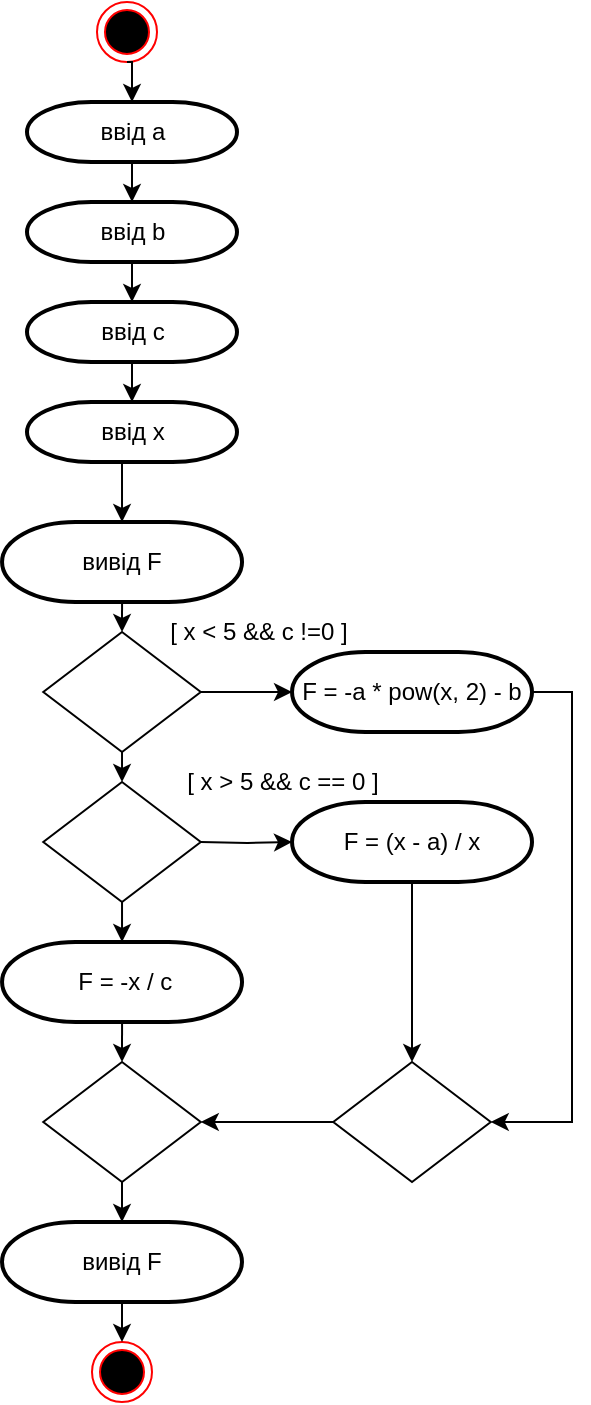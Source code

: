 <mxfile version="24.7.5">
  <diagram id="C5RBs43oDa-KdzZeNtuy" name="Page-1">
    <mxGraphModel dx="1720" dy="2008" grid="1" gridSize="10" guides="1" tooltips="1" connect="1" arrows="1" fold="1" page="1" pageScale="1" pageWidth="827" pageHeight="1169" math="0" shadow="0">
      <root>
        <mxCell id="WIyWlLk6GJQsqaUBKTNV-0" />
        <mxCell id="WIyWlLk6GJQsqaUBKTNV-1" parent="WIyWlLk6GJQsqaUBKTNV-0" />
        <mxCell id="gOm9M10wizrIDPV8sYjz-29" style="edgeStyle=orthogonalEdgeStyle;rounded=0;orthogonalLoop=1;jettySize=auto;html=1;exitX=0.5;exitY=1;exitDx=0;exitDy=0;" parent="WIyWlLk6GJQsqaUBKTNV-1" edge="1">
          <mxGeometry relative="1" as="geometry">
            <mxPoint x="562.51" y="45" as="sourcePoint" />
            <mxPoint x="562.51" y="45" as="targetPoint" />
          </mxGeometry>
        </mxCell>
        <mxCell id="gOm9M10wizrIDPV8sYjz-37" style="edgeStyle=orthogonalEdgeStyle;rounded=0;orthogonalLoop=1;jettySize=auto;html=1;exitX=0.5;exitY=1;exitDx=0;exitDy=0;" parent="WIyWlLk6GJQsqaUBKTNV-1" edge="1">
          <mxGeometry relative="1" as="geometry">
            <mxPoint x="562.51" y="45" as="sourcePoint" />
            <mxPoint x="562.51" y="45" as="targetPoint" />
          </mxGeometry>
        </mxCell>
        <mxCell id="gOm9M10wizrIDPV8sYjz-42" style="edgeStyle=orthogonalEdgeStyle;rounded=0;orthogonalLoop=1;jettySize=auto;html=1;exitX=0.5;exitY=1;exitDx=0;exitDy=0;" parent="WIyWlLk6GJQsqaUBKTNV-1" edge="1">
          <mxGeometry relative="1" as="geometry">
            <mxPoint x="482.51" y="160" as="sourcePoint" />
            <mxPoint x="482.51" y="160" as="targetPoint" />
          </mxGeometry>
        </mxCell>
        <mxCell id="gOm9M10wizrIDPV8sYjz-47" style="edgeStyle=orthogonalEdgeStyle;rounded=0;orthogonalLoop=1;jettySize=auto;html=1;exitX=0.5;exitY=1;exitDx=0;exitDy=0;" parent="WIyWlLk6GJQsqaUBKTNV-1" edge="1">
          <mxGeometry relative="1" as="geometry">
            <mxPoint x="482.01" y="160" as="sourcePoint" />
            <mxPoint x="482.01" y="160" as="targetPoint" />
          </mxGeometry>
        </mxCell>
        <mxCell id="gOm9M10wizrIDPV8sYjz-49" style="edgeStyle=orthogonalEdgeStyle;rounded=0;orthogonalLoop=1;jettySize=auto;html=1;exitX=0.5;exitY=1;exitDx=0;exitDy=0;" parent="WIyWlLk6GJQsqaUBKTNV-1" edge="1">
          <mxGeometry relative="1" as="geometry">
            <mxPoint x="482.01" y="160" as="sourcePoint" />
            <mxPoint x="482.01" y="160" as="targetPoint" />
          </mxGeometry>
        </mxCell>
        <mxCell id="gOm9M10wizrIDPV8sYjz-68" style="edgeStyle=orthogonalEdgeStyle;rounded=0;orthogonalLoop=1;jettySize=auto;html=1;exitX=0.5;exitY=1;exitDx=0;exitDy=0;" parent="WIyWlLk6GJQsqaUBKTNV-1" edge="1">
          <mxGeometry relative="1" as="geometry">
            <mxPoint x="562.51" y="352" as="sourcePoint" />
            <mxPoint x="562.51" y="352" as="targetPoint" />
          </mxGeometry>
        </mxCell>
        <mxCell id="gOm9M10wizrIDPV8sYjz-85" style="edgeStyle=orthogonalEdgeStyle;rounded=0;orthogonalLoop=1;jettySize=auto;html=1;exitX=0.5;exitY=1;exitDx=0;exitDy=0;" parent="WIyWlLk6GJQsqaUBKTNV-1" edge="1">
          <mxGeometry relative="1" as="geometry">
            <mxPoint x="432.51" y="435" as="sourcePoint" />
            <mxPoint x="432.51" y="435" as="targetPoint" />
          </mxGeometry>
        </mxCell>
        <mxCell id="gOm9M10wizrIDPV8sYjz-87" style="edgeStyle=orthogonalEdgeStyle;rounded=0;orthogonalLoop=1;jettySize=auto;html=1;exitX=0.5;exitY=1;exitDx=0;exitDy=0;" parent="WIyWlLk6GJQsqaUBKTNV-1" edge="1">
          <mxGeometry relative="1" as="geometry">
            <mxPoint x="432.51" y="435" as="sourcePoint" />
            <mxPoint x="432.51" y="435" as="targetPoint" />
          </mxGeometry>
        </mxCell>
        <mxCell id="V958gM-r8nCfdOlmP6lS-29" value="" style="ellipse;html=1;shape=endState;fillColor=#000000;strokeColor=#ff0000;" vertex="1" parent="WIyWlLk6GJQsqaUBKTNV-1">
          <mxGeometry x="367.5" y="-230" width="30" height="30" as="geometry" />
        </mxCell>
        <mxCell id="V958gM-r8nCfdOlmP6lS-30" value="" style="ellipse;html=1;shape=endState;fillColor=#000000;strokeColor=#ff0000;" vertex="1" parent="WIyWlLk6GJQsqaUBKTNV-1">
          <mxGeometry x="365" y="440" width="30" height="30" as="geometry" />
        </mxCell>
        <mxCell id="V958gM-r8nCfdOlmP6lS-47" style="edgeStyle=orthogonalEdgeStyle;rounded=0;orthogonalLoop=1;jettySize=auto;html=1;exitX=0.5;exitY=1;exitDx=0;exitDy=0;exitPerimeter=0;entryX=0.5;entryY=0;entryDx=0;entryDy=0;entryPerimeter=0;" edge="1" parent="WIyWlLk6GJQsqaUBKTNV-1" source="V958gM-r8nCfdOlmP6lS-37" target="V958gM-r8nCfdOlmP6lS-74">
          <mxGeometry relative="1" as="geometry">
            <mxPoint x="385.005" y="25" as="targetPoint" />
          </mxGeometry>
        </mxCell>
        <mxCell id="V958gM-r8nCfdOlmP6lS-37" value="ввід x" style="strokeWidth=2;html=1;shape=mxgraph.flowchart.terminator;whiteSpace=wrap;" vertex="1" parent="WIyWlLk6GJQsqaUBKTNV-1">
          <mxGeometry x="332.5" y="-30" width="105" height="30" as="geometry" />
        </mxCell>
        <mxCell id="V958gM-r8nCfdOlmP6lS-38" value="ввід b" style="strokeWidth=2;html=1;shape=mxgraph.flowchart.terminator;whiteSpace=wrap;" vertex="1" parent="WIyWlLk6GJQsqaUBKTNV-1">
          <mxGeometry x="332.5" y="-130" width="105" height="30" as="geometry" />
        </mxCell>
        <mxCell id="V958gM-r8nCfdOlmP6lS-39" value="ввід c" style="strokeWidth=2;html=1;shape=mxgraph.flowchart.terminator;whiteSpace=wrap;" vertex="1" parent="WIyWlLk6GJQsqaUBKTNV-1">
          <mxGeometry x="332.5" y="-80" width="105" height="30" as="geometry" />
        </mxCell>
        <mxCell id="V958gM-r8nCfdOlmP6lS-40" value="ввід a" style="strokeWidth=2;html=1;shape=mxgraph.flowchart.terminator;whiteSpace=wrap;" vertex="1" parent="WIyWlLk6GJQsqaUBKTNV-1">
          <mxGeometry x="332.5" y="-180" width="105" height="30" as="geometry" />
        </mxCell>
        <mxCell id="V958gM-r8nCfdOlmP6lS-42" style="edgeStyle=orthogonalEdgeStyle;rounded=0;orthogonalLoop=1;jettySize=auto;html=1;exitX=0.5;exitY=1;exitDx=0;exitDy=0;entryX=0.5;entryY=0;entryDx=0;entryDy=0;entryPerimeter=0;" edge="1" parent="WIyWlLk6GJQsqaUBKTNV-1" source="V958gM-r8nCfdOlmP6lS-29" target="V958gM-r8nCfdOlmP6lS-40">
          <mxGeometry relative="1" as="geometry" />
        </mxCell>
        <mxCell id="V958gM-r8nCfdOlmP6lS-43" style="edgeStyle=orthogonalEdgeStyle;rounded=0;orthogonalLoop=1;jettySize=auto;html=1;exitX=0.5;exitY=1;exitDx=0;exitDy=0;exitPerimeter=0;entryX=0.5;entryY=0;entryDx=0;entryDy=0;entryPerimeter=0;" edge="1" parent="WIyWlLk6GJQsqaUBKTNV-1" source="V958gM-r8nCfdOlmP6lS-40" target="V958gM-r8nCfdOlmP6lS-38">
          <mxGeometry relative="1" as="geometry" />
        </mxCell>
        <mxCell id="V958gM-r8nCfdOlmP6lS-44" style="edgeStyle=orthogonalEdgeStyle;rounded=0;orthogonalLoop=1;jettySize=auto;html=1;exitX=0.5;exitY=1;exitDx=0;exitDy=0;exitPerimeter=0;entryX=0.5;entryY=0;entryDx=0;entryDy=0;entryPerimeter=0;" edge="1" parent="WIyWlLk6GJQsqaUBKTNV-1" source="V958gM-r8nCfdOlmP6lS-38" target="V958gM-r8nCfdOlmP6lS-39">
          <mxGeometry relative="1" as="geometry" />
        </mxCell>
        <mxCell id="V958gM-r8nCfdOlmP6lS-45" style="edgeStyle=orthogonalEdgeStyle;rounded=0;orthogonalLoop=1;jettySize=auto;html=1;exitX=0.5;exitY=1;exitDx=0;exitDy=0;exitPerimeter=0;entryX=0.5;entryY=0;entryDx=0;entryDy=0;entryPerimeter=0;" edge="1" parent="WIyWlLk6GJQsqaUBKTNV-1" source="V958gM-r8nCfdOlmP6lS-39" target="V958gM-r8nCfdOlmP6lS-37">
          <mxGeometry relative="1" as="geometry" />
        </mxCell>
        <mxCell id="V958gM-r8nCfdOlmP6lS-89" style="edgeStyle=orthogonalEdgeStyle;rounded=0;orthogonalLoop=1;jettySize=auto;html=1;exitX=0.5;exitY=1;exitDx=0;exitDy=0;exitPerimeter=0;entryX=0.5;entryY=0;entryDx=0;entryDy=0;" edge="1" parent="WIyWlLk6GJQsqaUBKTNV-1" source="V958gM-r8nCfdOlmP6lS-74" target="V958gM-r8nCfdOlmP6lS-78">
          <mxGeometry relative="1" as="geometry" />
        </mxCell>
        <mxCell id="V958gM-r8nCfdOlmP6lS-74" value="вивід F" style="strokeWidth=2;html=1;shape=mxgraph.flowchart.terminator;whiteSpace=wrap;" vertex="1" parent="WIyWlLk6GJQsqaUBKTNV-1">
          <mxGeometry x="320.02" y="30" width="120" height="40" as="geometry" />
        </mxCell>
        <mxCell id="V958gM-r8nCfdOlmP6lS-77" style="edgeStyle=orthogonalEdgeStyle;rounded=0;orthogonalLoop=1;jettySize=auto;html=1;exitX=0.5;exitY=1;exitDx=0;exitDy=0;entryX=0.5;entryY=0;entryDx=0;entryDy=0;" edge="1" parent="WIyWlLk6GJQsqaUBKTNV-1" source="V958gM-r8nCfdOlmP6lS-78" target="V958gM-r8nCfdOlmP6lS-84">
          <mxGeometry relative="1" as="geometry" />
        </mxCell>
        <mxCell id="V958gM-r8nCfdOlmP6lS-78" value="" style="rhombus;whiteSpace=wrap;html=1;" vertex="1" parent="WIyWlLk6GJQsqaUBKTNV-1">
          <mxGeometry x="340.64" y="85" width="78.75" height="60" as="geometry" />
        </mxCell>
        <mxCell id="V958gM-r8nCfdOlmP6lS-79" value="[ x &amp;lt; 5 &amp;amp;&amp;amp; c !=0 ]" style="text;html=1;align=center;verticalAlign=middle;resizable=0;points=[];autosize=1;strokeColor=none;fillColor=none;" vertex="1" parent="WIyWlLk6GJQsqaUBKTNV-1">
          <mxGeometry x="392.51" y="70" width="110" height="30" as="geometry" />
        </mxCell>
        <mxCell id="V958gM-r8nCfdOlmP6lS-94" style="edgeStyle=orthogonalEdgeStyle;rounded=0;orthogonalLoop=1;jettySize=auto;html=1;exitX=1;exitY=0.5;exitDx=0;exitDy=0;exitPerimeter=0;entryX=1;entryY=0.5;entryDx=0;entryDy=0;" edge="1" parent="WIyWlLk6GJQsqaUBKTNV-1" source="V958gM-r8nCfdOlmP6lS-81" target="V958gM-r8nCfdOlmP6lS-92">
          <mxGeometry relative="1" as="geometry" />
        </mxCell>
        <mxCell id="V958gM-r8nCfdOlmP6lS-81" value="F = -a * pow(x, 2) - b" style="strokeWidth=2;html=1;shape=mxgraph.flowchart.terminator;whiteSpace=wrap;" vertex="1" parent="WIyWlLk6GJQsqaUBKTNV-1">
          <mxGeometry x="465.01" y="95" width="120" height="40" as="geometry" />
        </mxCell>
        <mxCell id="V958gM-r8nCfdOlmP6lS-82" style="edgeStyle=orthogonalEdgeStyle;rounded=0;orthogonalLoop=1;jettySize=auto;html=1;exitX=1;exitY=0.5;exitDx=0;exitDy=0;entryX=0;entryY=0.5;entryDx=0;entryDy=0;entryPerimeter=0;" edge="1" parent="WIyWlLk6GJQsqaUBKTNV-1" source="V958gM-r8nCfdOlmP6lS-78" target="V958gM-r8nCfdOlmP6lS-81">
          <mxGeometry relative="1" as="geometry" />
        </mxCell>
        <mxCell id="V958gM-r8nCfdOlmP6lS-84" value="" style="rhombus;whiteSpace=wrap;html=1;" vertex="1" parent="WIyWlLk6GJQsqaUBKTNV-1">
          <mxGeometry x="340.64" y="160" width="78.75" height="60" as="geometry" />
        </mxCell>
        <mxCell id="V958gM-r8nCfdOlmP6lS-95" style="edgeStyle=orthogonalEdgeStyle;rounded=0;orthogonalLoop=1;jettySize=auto;html=1;exitX=0.5;exitY=1;exitDx=0;exitDy=0;exitPerimeter=0;entryX=0.5;entryY=0;entryDx=0;entryDy=0;" edge="1" parent="WIyWlLk6GJQsqaUBKTNV-1" source="V958gM-r8nCfdOlmP6lS-86" target="V958gM-r8nCfdOlmP6lS-92">
          <mxGeometry relative="1" as="geometry" />
        </mxCell>
        <mxCell id="V958gM-r8nCfdOlmP6lS-86" value="F = (x - a) / x" style="strokeWidth=2;html=1;shape=mxgraph.flowchart.terminator;whiteSpace=wrap;" vertex="1" parent="WIyWlLk6GJQsqaUBKTNV-1">
          <mxGeometry x="465.01" y="170" width="120" height="40" as="geometry" />
        </mxCell>
        <mxCell id="V958gM-r8nCfdOlmP6lS-87" value="[ x &amp;gt; 5 &amp;amp;&amp;amp; c == 0 ]" style="text;html=1;align=center;verticalAlign=middle;resizable=0;points=[];autosize=1;strokeColor=none;fillColor=none;" vertex="1" parent="WIyWlLk6GJQsqaUBKTNV-1">
          <mxGeometry x="400.02" y="145" width="120" height="30" as="geometry" />
        </mxCell>
        <mxCell id="V958gM-r8nCfdOlmP6lS-88" style="edgeStyle=orthogonalEdgeStyle;rounded=0;orthogonalLoop=1;jettySize=auto;html=1;exitX=1;exitY=0.5;exitDx=0;exitDy=0;entryX=0;entryY=0.5;entryDx=0;entryDy=0;entryPerimeter=0;" edge="1" parent="WIyWlLk6GJQsqaUBKTNV-1" target="V958gM-r8nCfdOlmP6lS-86">
          <mxGeometry relative="1" as="geometry">
            <mxPoint x="419.39" y="190" as="sourcePoint" />
          </mxGeometry>
        </mxCell>
        <mxCell id="V958gM-r8nCfdOlmP6lS-97" style="edgeStyle=orthogonalEdgeStyle;rounded=0;orthogonalLoop=1;jettySize=auto;html=1;exitX=0.5;exitY=1;exitDx=0;exitDy=0;exitPerimeter=0;entryX=0.5;entryY=0;entryDx=0;entryDy=0;" edge="1" parent="WIyWlLk6GJQsqaUBKTNV-1" source="V958gM-r8nCfdOlmP6lS-90" target="V958gM-r8nCfdOlmP6lS-96">
          <mxGeometry relative="1" as="geometry" />
        </mxCell>
        <mxCell id="V958gM-r8nCfdOlmP6lS-90" value="&amp;nbsp;F = -x / c" style="strokeWidth=2;html=1;shape=mxgraph.flowchart.terminator;whiteSpace=wrap;" vertex="1" parent="WIyWlLk6GJQsqaUBKTNV-1">
          <mxGeometry x="320.02" y="240" width="120" height="40" as="geometry" />
        </mxCell>
        <mxCell id="V958gM-r8nCfdOlmP6lS-91" style="edgeStyle=orthogonalEdgeStyle;rounded=0;orthogonalLoop=1;jettySize=auto;html=1;exitX=0.5;exitY=1;exitDx=0;exitDy=0;entryX=0.5;entryY=0;entryDx=0;entryDy=0;entryPerimeter=0;" edge="1" parent="WIyWlLk6GJQsqaUBKTNV-1" source="V958gM-r8nCfdOlmP6lS-84" target="V958gM-r8nCfdOlmP6lS-90">
          <mxGeometry relative="1" as="geometry" />
        </mxCell>
        <mxCell id="V958gM-r8nCfdOlmP6lS-98" style="edgeStyle=orthogonalEdgeStyle;rounded=0;orthogonalLoop=1;jettySize=auto;html=1;exitX=0;exitY=0.5;exitDx=0;exitDy=0;entryX=1;entryY=0.5;entryDx=0;entryDy=0;" edge="1" parent="WIyWlLk6GJQsqaUBKTNV-1" source="V958gM-r8nCfdOlmP6lS-92" target="V958gM-r8nCfdOlmP6lS-96">
          <mxGeometry relative="1" as="geometry">
            <mxPoint x="425.01" y="330" as="targetPoint" />
          </mxGeometry>
        </mxCell>
        <mxCell id="V958gM-r8nCfdOlmP6lS-92" value="" style="rhombus;whiteSpace=wrap;html=1;" vertex="1" parent="WIyWlLk6GJQsqaUBKTNV-1">
          <mxGeometry x="485.63" y="300" width="78.75" height="60" as="geometry" />
        </mxCell>
        <mxCell id="V958gM-r8nCfdOlmP6lS-96" value="" style="rhombus;whiteSpace=wrap;html=1;" vertex="1" parent="WIyWlLk6GJQsqaUBKTNV-1">
          <mxGeometry x="340.64" y="300" width="78.75" height="60" as="geometry" />
        </mxCell>
        <mxCell id="V958gM-r8nCfdOlmP6lS-101" style="edgeStyle=orthogonalEdgeStyle;rounded=0;orthogonalLoop=1;jettySize=auto;html=1;exitX=0.5;exitY=1;exitDx=0;exitDy=0;exitPerimeter=0;entryX=0.5;entryY=0;entryDx=0;entryDy=0;" edge="1" parent="WIyWlLk6GJQsqaUBKTNV-1" source="V958gM-r8nCfdOlmP6lS-99" target="V958gM-r8nCfdOlmP6lS-30">
          <mxGeometry relative="1" as="geometry" />
        </mxCell>
        <mxCell id="V958gM-r8nCfdOlmP6lS-99" value="вивід F" style="strokeWidth=2;html=1;shape=mxgraph.flowchart.terminator;whiteSpace=wrap;" vertex="1" parent="WIyWlLk6GJQsqaUBKTNV-1">
          <mxGeometry x="320" y="380" width="120" height="40" as="geometry" />
        </mxCell>
        <mxCell id="V958gM-r8nCfdOlmP6lS-100" style="edgeStyle=orthogonalEdgeStyle;rounded=0;orthogonalLoop=1;jettySize=auto;html=1;exitX=0.5;exitY=1;exitDx=0;exitDy=0;entryX=0.5;entryY=0;entryDx=0;entryDy=0;entryPerimeter=0;" edge="1" parent="WIyWlLk6GJQsqaUBKTNV-1" source="V958gM-r8nCfdOlmP6lS-96" target="V958gM-r8nCfdOlmP6lS-99">
          <mxGeometry relative="1" as="geometry" />
        </mxCell>
      </root>
    </mxGraphModel>
  </diagram>
</mxfile>
